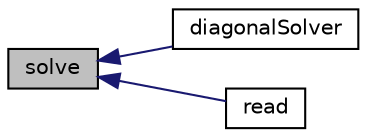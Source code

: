 digraph "solve"
{
  bgcolor="transparent";
  edge [fontname="Helvetica",fontsize="10",labelfontname="Helvetica",labelfontsize="10"];
  node [fontname="Helvetica",fontsize="10",shape=record];
  rankdir="LR";
  Node9 [label="solve",height=0.2,width=0.4,color="black", fillcolor="grey75", style="filled", fontcolor="black"];
  Node9 -> Node10 [dir="back",color="midnightblue",fontsize="10",style="solid",fontname="Helvetica"];
  Node10 [label="diagonalSolver",height=0.2,width=0.4,color="black",URL="$a28001.html#a43f3da31ee7003584e2850abeeea846e",tooltip="Construct from matrix and solver controls. "];
  Node9 -> Node11 [dir="back",color="midnightblue",fontsize="10",style="solid",fontname="Helvetica"];
  Node11 [label="read",height=0.2,width=0.4,color="black",URL="$a28001.html#aa9b8764750bd9ff67ca32b6551dc7847",tooltip="Read and reset the solver parameters from the given stream. "];
}
